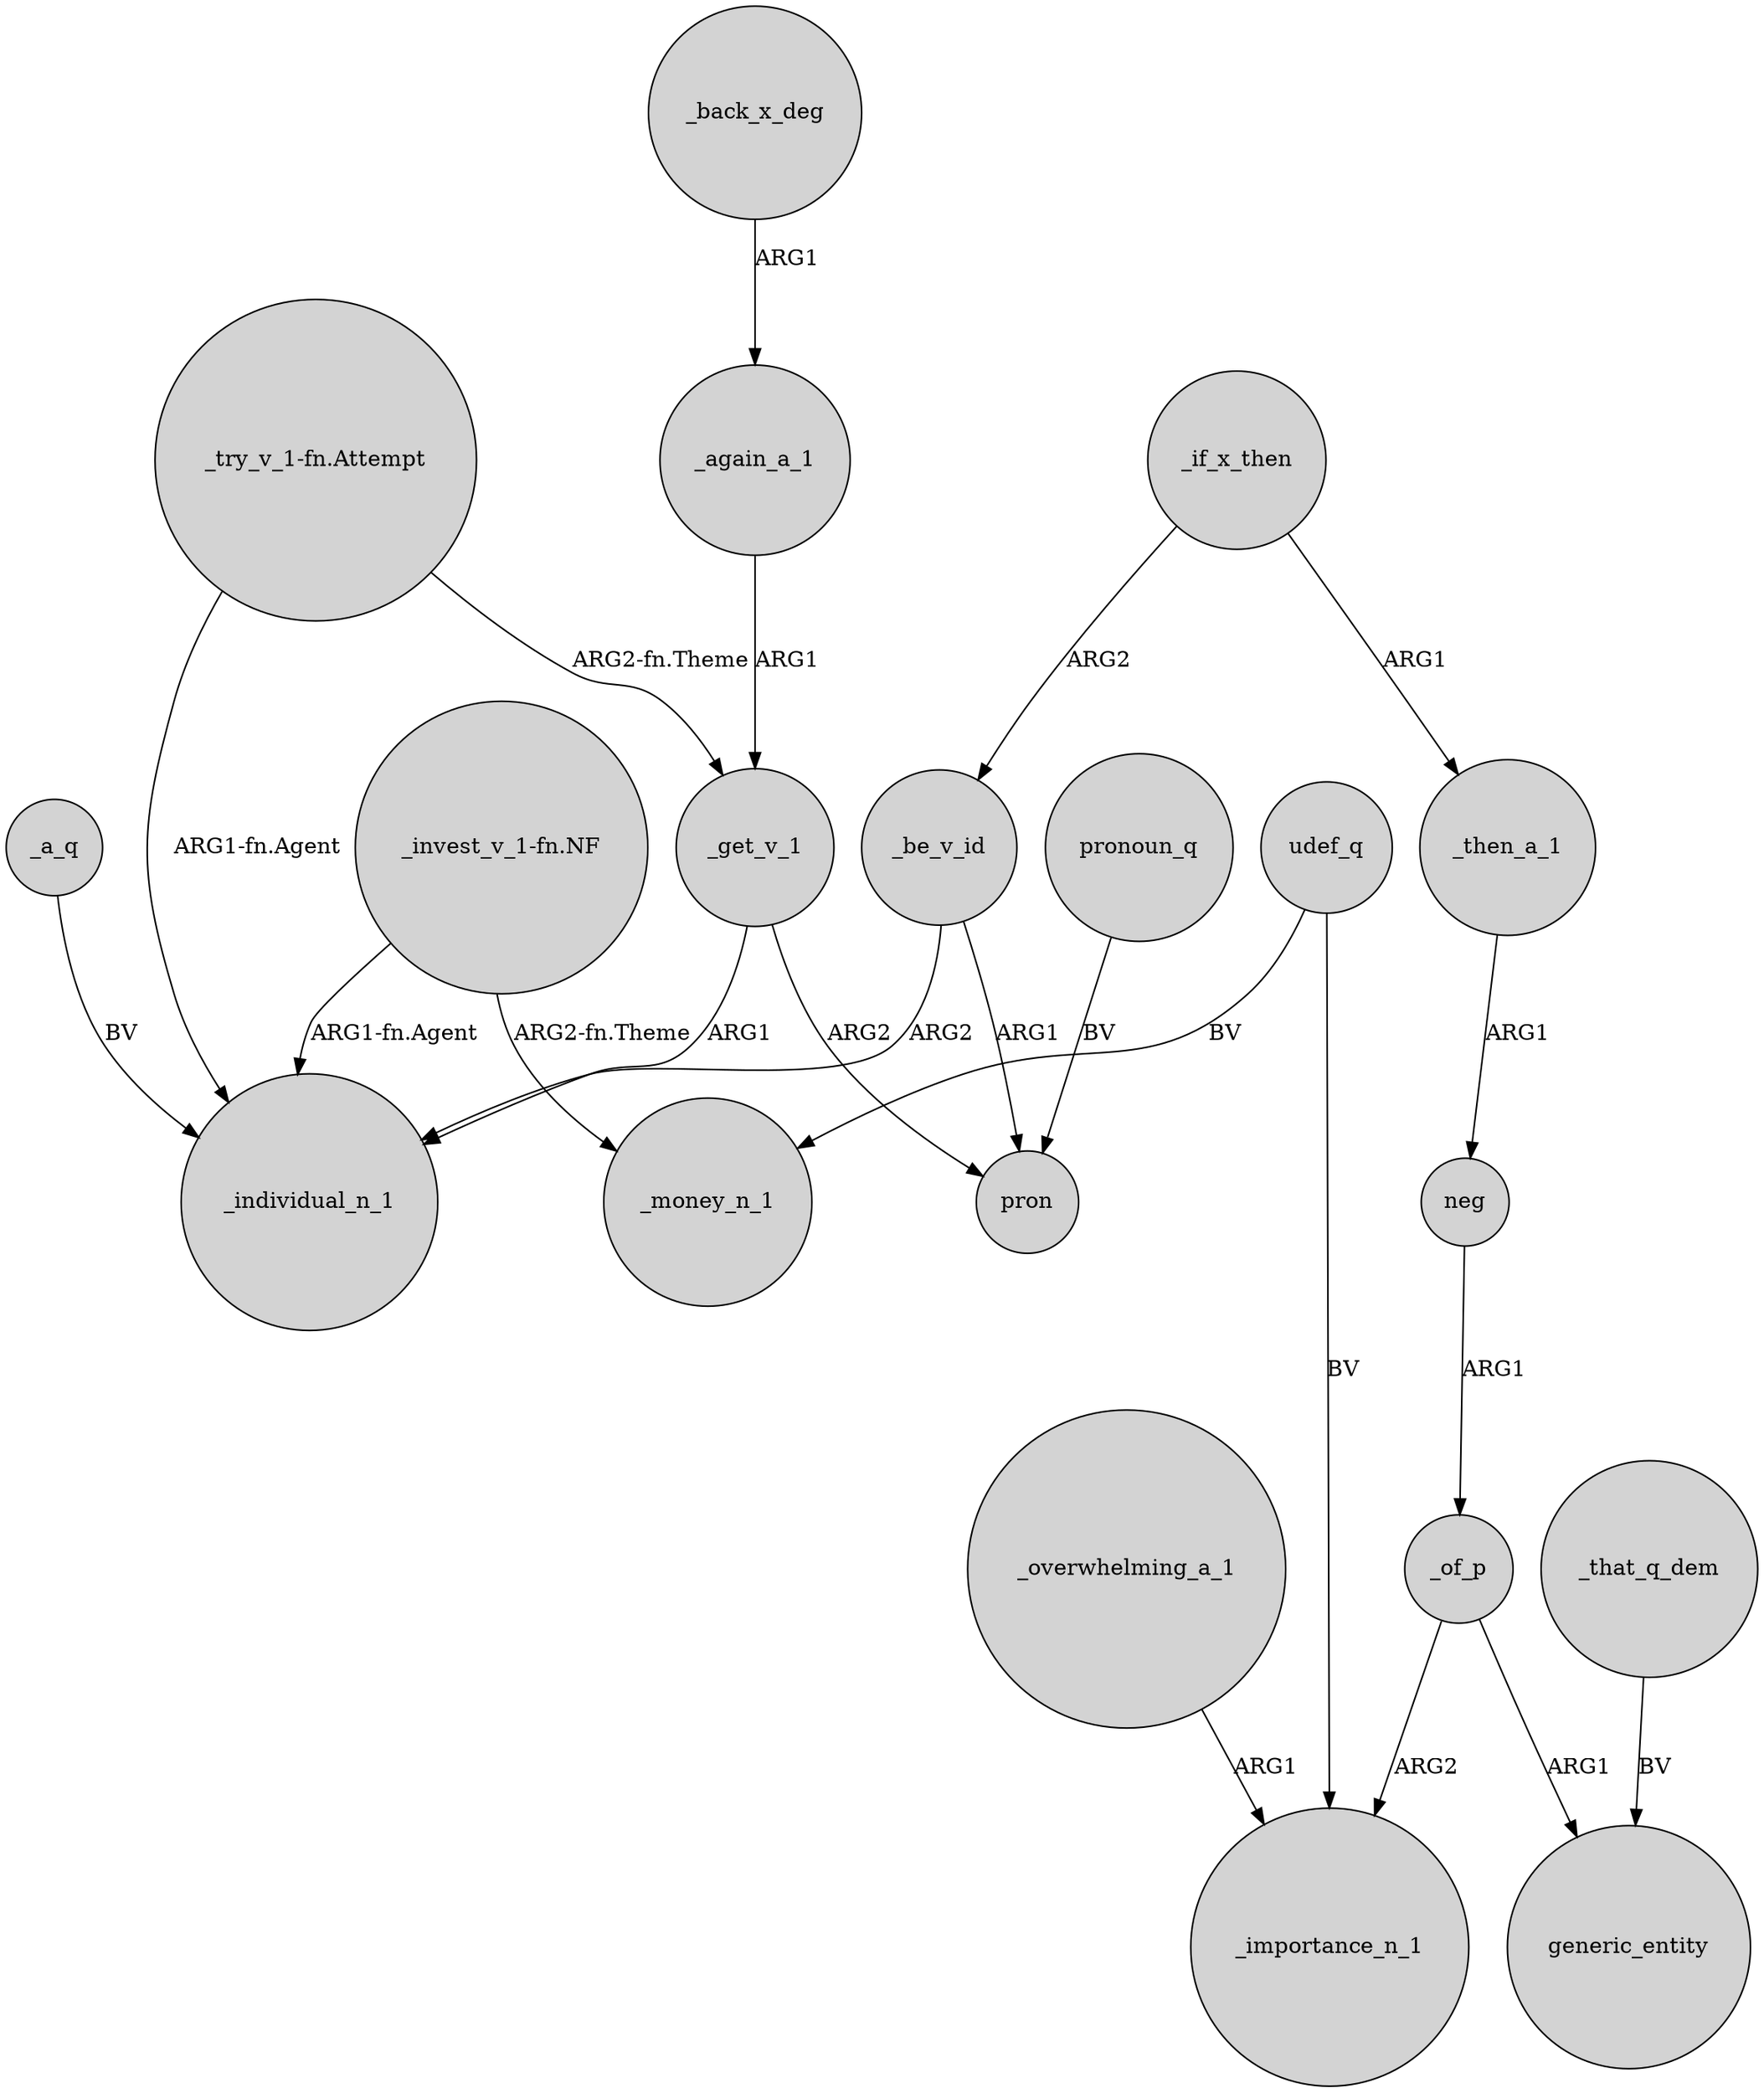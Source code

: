 digraph {
	node [shape=circle style=filled]
	_back_x_deg -> _again_a_1 [label=ARG1]
	udef_q -> _money_n_1 [label=BV]
	_if_x_then -> _then_a_1 [label=ARG1]
	_a_q -> _individual_n_1 [label=BV]
	"_invest_v_1-fn.NF" -> _individual_n_1 [label="ARG1-fn.Agent"]
	udef_q -> _importance_n_1 [label=BV]
	_that_q_dem -> generic_entity [label=BV]
	neg -> _of_p [label=ARG1]
	_overwhelming_a_1 -> _importance_n_1 [label=ARG1]
	_be_v_id -> _individual_n_1 [label=ARG2]
	"_try_v_1-fn.Attempt" -> _individual_n_1 [label="ARG1-fn.Agent"]
	_of_p -> _importance_n_1 [label=ARG2]
	"_try_v_1-fn.Attempt" -> _get_v_1 [label="ARG2-fn.Theme"]
	"_invest_v_1-fn.NF" -> _money_n_1 [label="ARG2-fn.Theme"]
	_be_v_id -> pron [label=ARG1]
	_get_v_1 -> _individual_n_1 [label=ARG1]
	_if_x_then -> _be_v_id [label=ARG2]
	pronoun_q -> pron [label=BV]
	_get_v_1 -> pron [label=ARG2]
	_then_a_1 -> neg [label=ARG1]
	_of_p -> generic_entity [label=ARG1]
	_again_a_1 -> _get_v_1 [label=ARG1]
}
